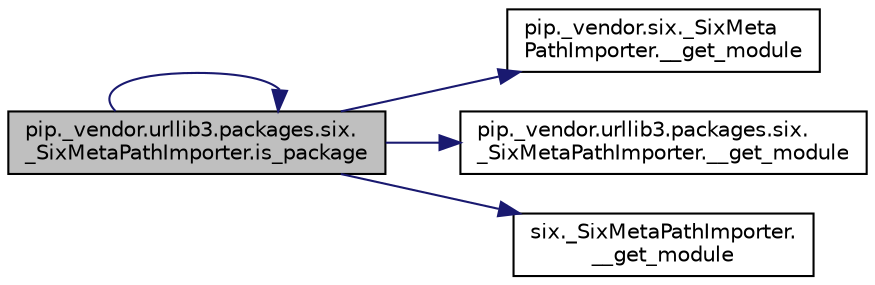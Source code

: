 digraph "pip._vendor.urllib3.packages.six._SixMetaPathImporter.is_package"
{
 // LATEX_PDF_SIZE
  edge [fontname="Helvetica",fontsize="10",labelfontname="Helvetica",labelfontsize="10"];
  node [fontname="Helvetica",fontsize="10",shape=record];
  rankdir="LR";
  Node1 [label="pip._vendor.urllib3.packages.six.\l_SixMetaPathImporter.is_package",height=0.2,width=0.4,color="black", fillcolor="grey75", style="filled", fontcolor="black",tooltip=" "];
  Node1 -> Node2 [color="midnightblue",fontsize="10",style="solid",fontname="Helvetica"];
  Node2 [label="pip._vendor.six._SixMeta\lPathImporter.__get_module",height=0.2,width=0.4,color="black", fillcolor="white", style="filled",URL="$d3/d4e/classpip_1_1__vendor_1_1six_1_1___six_meta_path_importer.html#aec19861b23d69fb6badb3ba7f1894146",tooltip=" "];
  Node1 -> Node3 [color="midnightblue",fontsize="10",style="solid",fontname="Helvetica"];
  Node3 [label="pip._vendor.urllib3.packages.six.\l_SixMetaPathImporter.__get_module",height=0.2,width=0.4,color="black", fillcolor="white", style="filled",URL="$d7/d2f/classpip_1_1__vendor_1_1urllib3_1_1packages_1_1six_1_1___six_meta_path_importer.html#a3795f72b3bdf5786595be90aa421050f",tooltip=" "];
  Node1 -> Node4 [color="midnightblue",fontsize="10",style="solid",fontname="Helvetica"];
  Node4 [label="six._SixMetaPathImporter.\l__get_module",height=0.2,width=0.4,color="black", fillcolor="white", style="filled",URL="$dc/d4d/classsix_1_1___six_meta_path_importer.html#a0449bbcc100654fa880ad699ebb679df",tooltip=" "];
  Node1 -> Node1 [color="midnightblue",fontsize="10",style="solid",fontname="Helvetica"];
}
